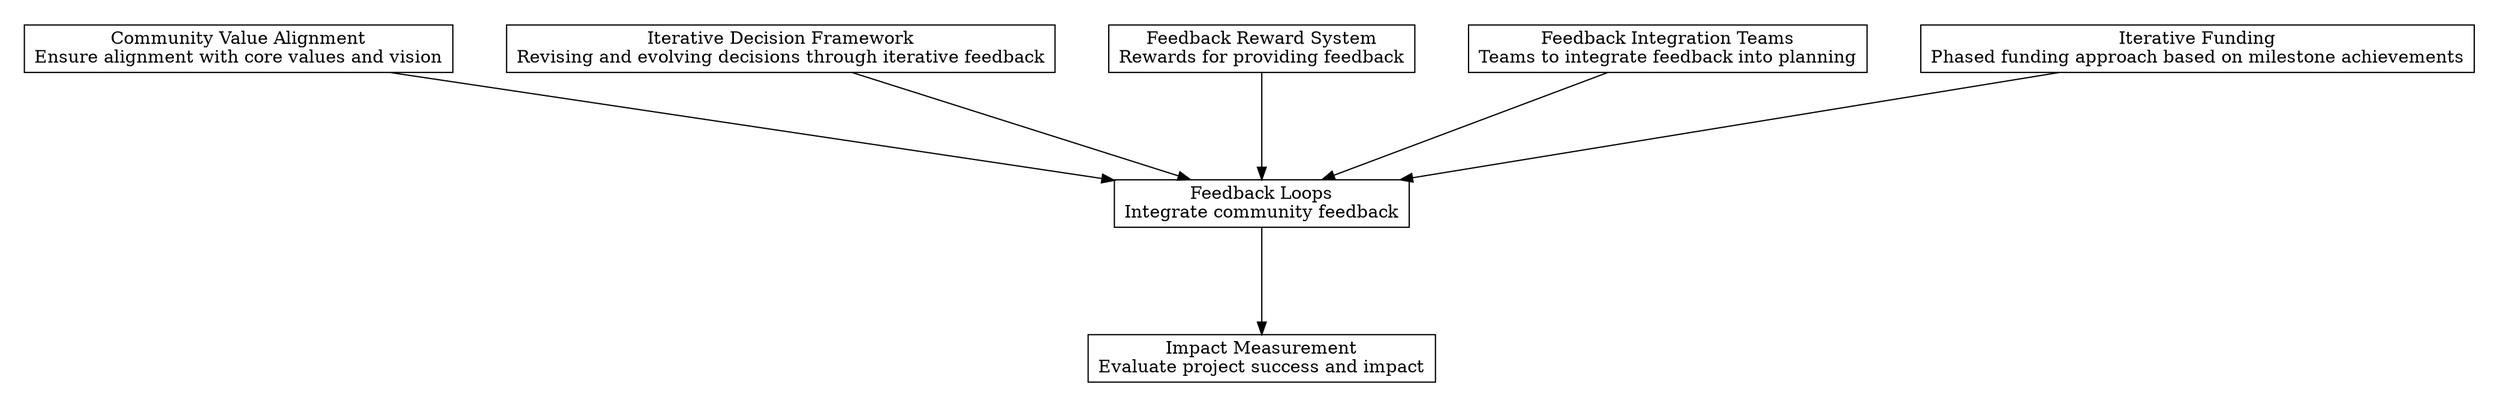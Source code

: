 digraph "" {
	graph [nodesep=0.6,
		rankdir=TB,
		ranksep=1.2
	];
	node [label="\N",
		shape=box
	];
	subgraph cluster_predecessors {
		graph [rank=max,
			style=invis
		];
		"Iterative Funding"	[label="Iterative Funding\nPhased funding approach based on milestone achievements"];
		"Feedback Integration Teams"	[label="Feedback Integration Teams\nTeams to integrate feedback into planning"];
		"Feedback Reward System"	[label="Feedback Reward System\nRewards for providing feedback"];
		"Iterative Decision Framework"	[label="Iterative Decision Framework\nRevising and evolving decisions through iterative feedback"];
		"Community Value Alignment"	[label="Community Value Alignment\nEnsure alignment with core values and vision"];
	}
	subgraph cluster_descendants {
		graph [rank=min,
			style=invis
		];
		"Impact Measurement"	[label="Impact Measurement\nEvaluate project success and impact"];
	}
	"Feedback Loops"	[label="Feedback Loops\nIntegrate community feedback"];
	"Feedback Loops" -> "Impact Measurement";
	"Iterative Funding" -> "Feedback Loops";
	"Feedback Integration Teams" -> "Feedback Loops";
	"Feedback Reward System" -> "Feedback Loops";
	"Iterative Decision Framework" -> "Feedback Loops";
	"Community Value Alignment" -> "Feedback Loops";
}
